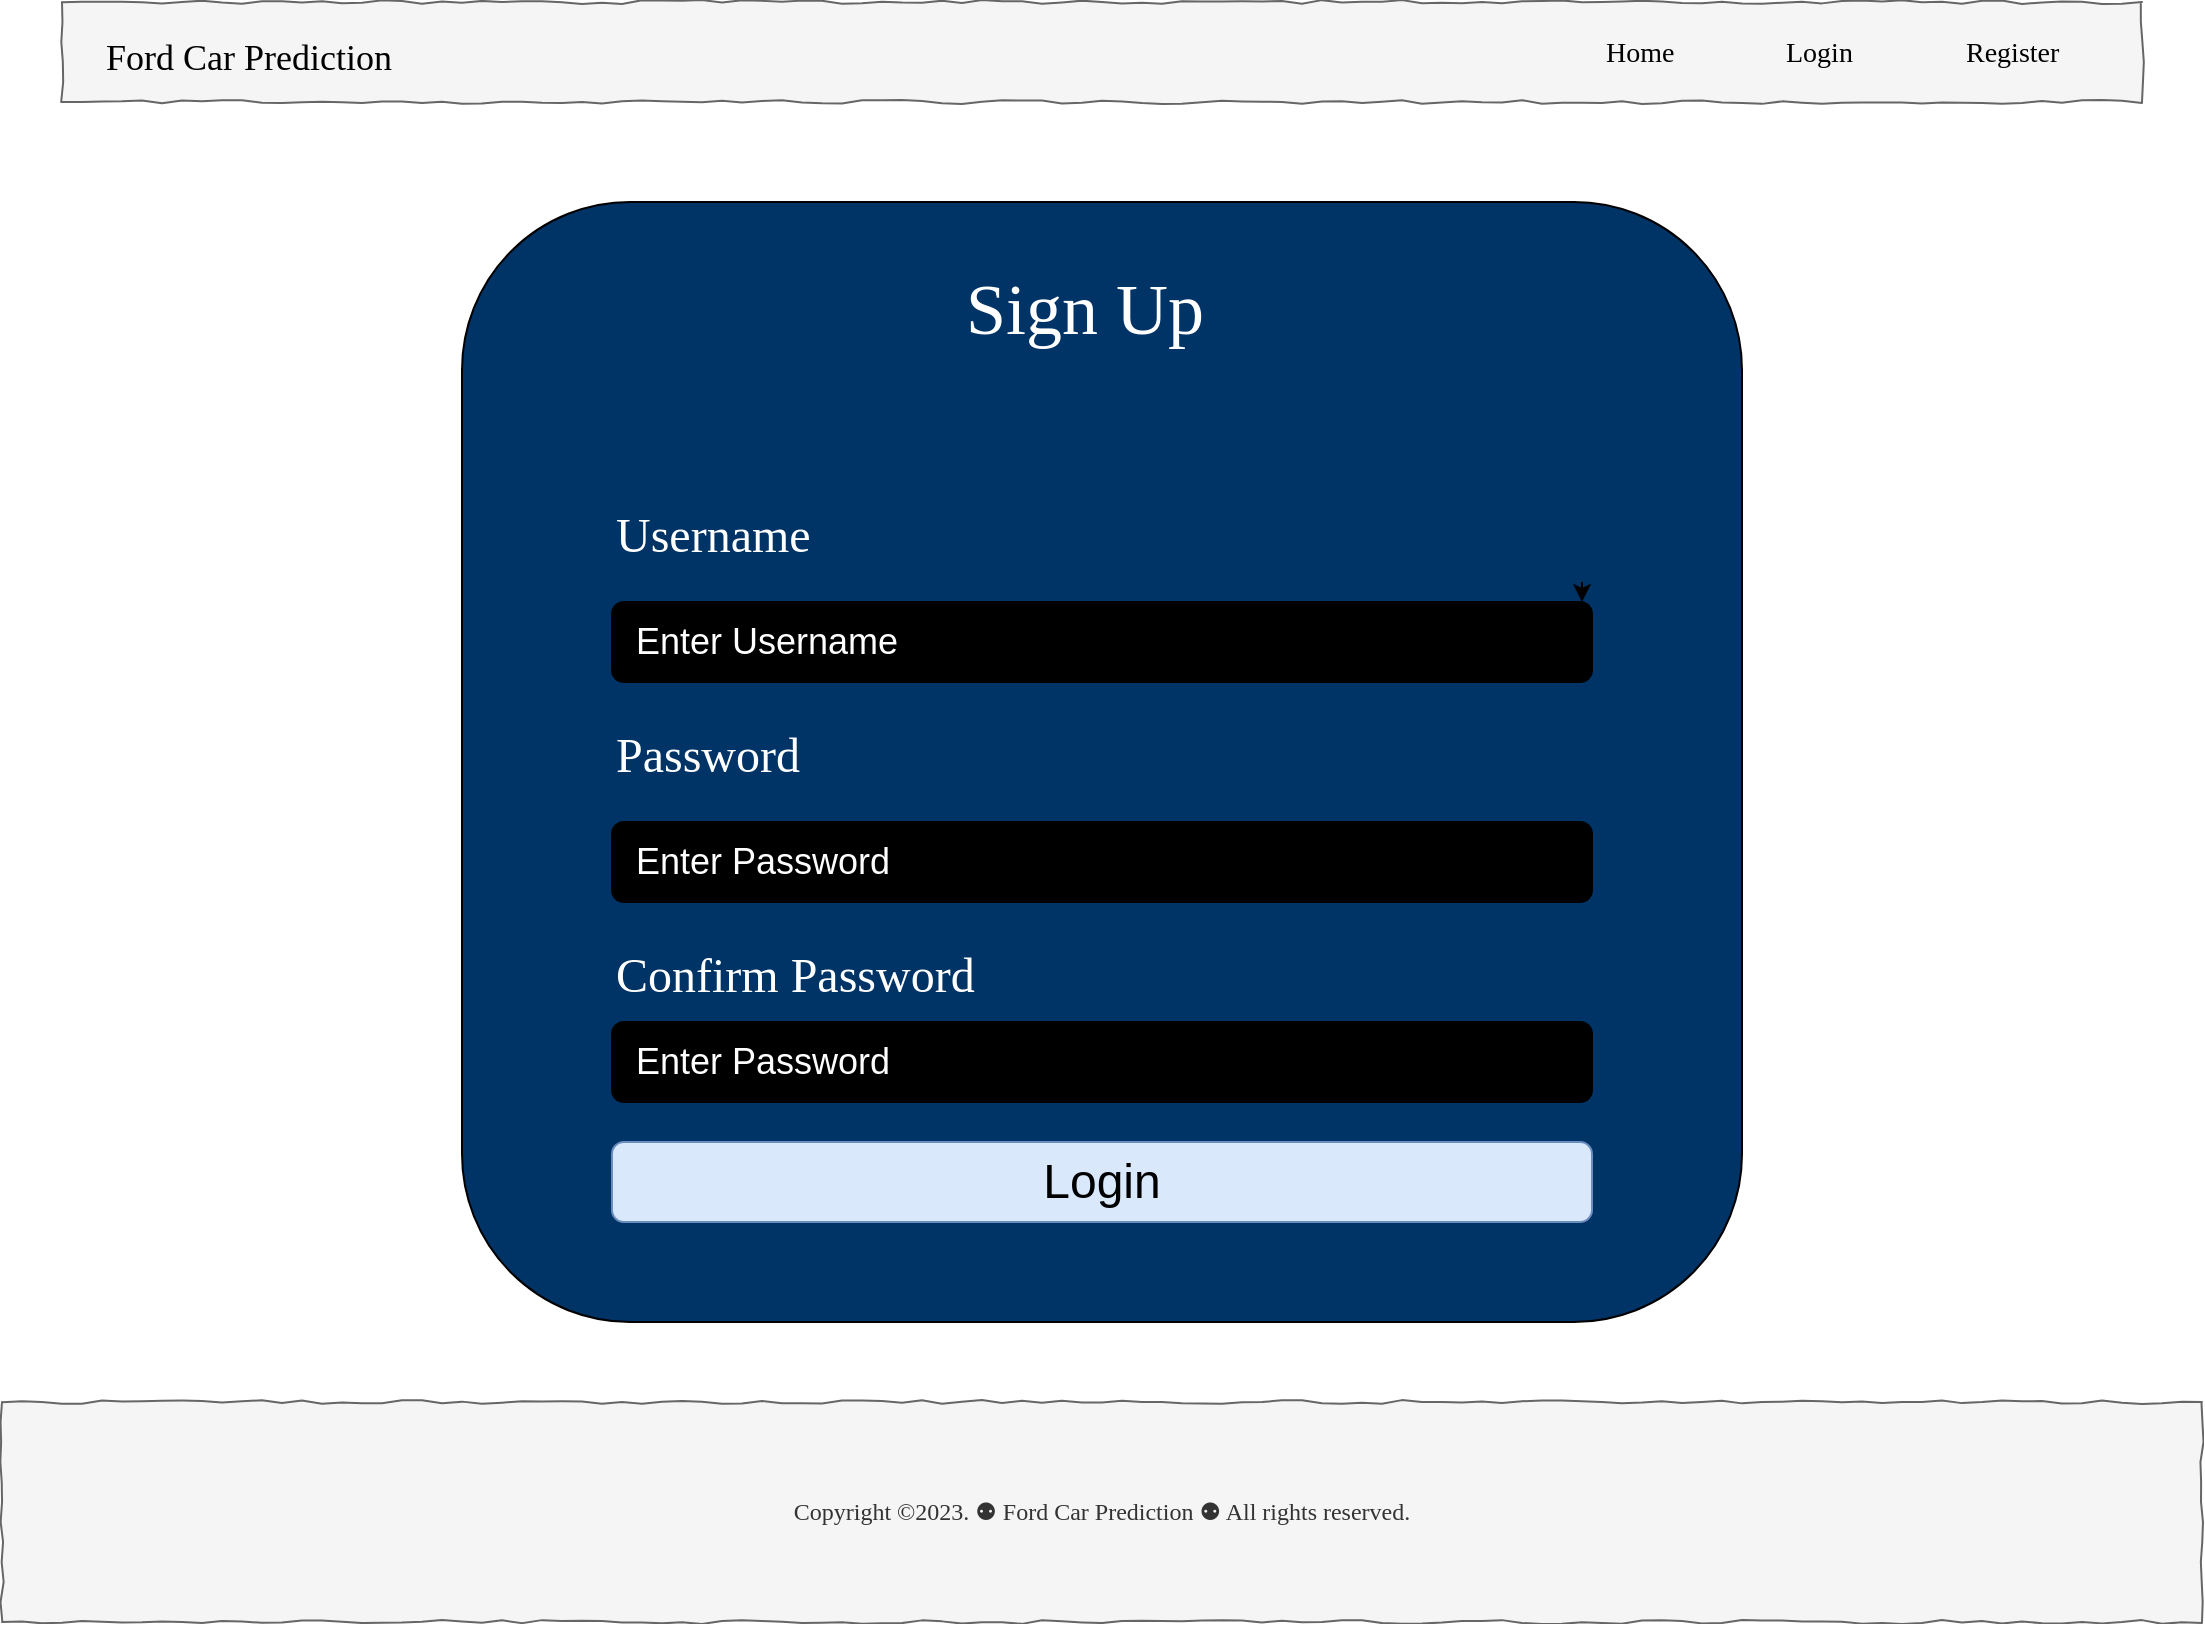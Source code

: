 <mxfile version="22.1.5" type="gitlab">
  <diagram name="Page-1" id="03018318-947c-dd8e-b7a3-06fadd420f32">
    <mxGraphModel dx="1193" dy="753" grid="1" gridSize="10" guides="1" tooltips="1" connect="1" arrows="1" fold="1" page="1" pageScale="1" pageWidth="1100" pageHeight="850" background="none" math="0" shadow="0">
      <root>
        <mxCell id="0" />
        <mxCell id="1" parent="0" />
        <mxCell id="Y9C6WoI7XYVa_xKVGL2v-1" value="" style="whiteSpace=wrap;html=1;rounded=0;shadow=0;labelBackgroundColor=none;strokeWidth=1;fillColor=#f5f5f5;fontFamily=Verdana;fontSize=12;align=center;comic=1;fontColor=#333333;strokeColor=#666666;" vertex="1" parent="1">
          <mxGeometry x="30" y="40" width="1040" height="50" as="geometry" />
        </mxCell>
        <mxCell id="Y9C6WoI7XYVa_xKVGL2v-2" value="Home" style="text;html=1;points=[];align=left;verticalAlign=top;spacingTop=-4;fontSize=14;fontFamily=Verdana" vertex="1" parent="1">
          <mxGeometry x="800" y="55" width="60" height="20" as="geometry" />
        </mxCell>
        <mxCell id="Y9C6WoI7XYVa_xKVGL2v-3" value="Login" style="text;html=1;points=[];align=left;verticalAlign=top;spacingTop=-4;fontSize=14;fontFamily=Verdana" vertex="1" parent="1">
          <mxGeometry x="890" y="55" width="60" height="20" as="geometry" />
        </mxCell>
        <mxCell id="Y9C6WoI7XYVa_xKVGL2v-4" value="Register" style="text;html=1;points=[];align=left;verticalAlign=top;spacingTop=-4;fontSize=14;fontFamily=Verdana" vertex="1" parent="1">
          <mxGeometry x="980" y="55" width="60" height="20" as="geometry" />
        </mxCell>
        <mxCell id="Y9C6WoI7XYVa_xKVGL2v-5" value="&lt;font style=&quot;font-size: 18px;&quot;&gt;Ford Car Prediction&lt;/font&gt;" style="text;html=1;points=[];align=left;verticalAlign=top;spacingTop=-4;fontSize=14;fontFamily=Verdana" vertex="1" parent="1">
          <mxGeometry x="50" y="55" width="60" height="20" as="geometry" />
        </mxCell>
        <mxCell id="Y9C6WoI7XYVa_xKVGL2v-6" value="" style="rounded=1;whiteSpace=wrap;html=1;fillColor=#003366;" vertex="1" parent="1">
          <mxGeometry x="230" y="140" width="640" height="560" as="geometry" />
        </mxCell>
        <mxCell id="Y9C6WoI7XYVa_xKVGL2v-7" value="&lt;font color=&quot;#ffffff&quot; style=&quot;font-size: 36px;&quot;&gt;Sign Up&lt;/font&gt;" style="text;html=1;points=[];align=left;verticalAlign=top;spacingTop=-4;fontSize=14;fontFamily=Verdana" vertex="1" parent="1">
          <mxGeometry x="480" y="170" width="190" height="60" as="geometry" />
        </mxCell>
        <mxCell id="Y9C6WoI7XYVa_xKVGL2v-8" style="edgeStyle=orthogonalEdgeStyle;rounded=0;orthogonalLoop=1;jettySize=auto;html=1;exitX=1;exitY=0.5;exitDx=0;exitDy=0;entryX=1;entryY=0.75;entryDx=0;entryDy=0;" edge="1" parent="1">
          <mxGeometry relative="1" as="geometry">
            <mxPoint x="790" y="330" as="sourcePoint" />
            <mxPoint x="790" y="340" as="targetPoint" />
          </mxGeometry>
        </mxCell>
        <mxCell id="Y9C6WoI7XYVa_xKVGL2v-9" value="&lt;font style=&quot;font-size: 24px;&quot;&gt;Login&lt;/font&gt;" style="rounded=1;whiteSpace=wrap;html=1;fillColor=#dae8fc;strokeColor=#6c8ebf;" vertex="1" parent="1">
          <mxGeometry x="305" y="610" width="490" height="40" as="geometry" />
        </mxCell>
        <mxCell id="Y9C6WoI7XYVa_xKVGL2v-10" value="&lt;font color=&quot;#ffffff&quot; style=&quot;font-size: 18px;&quot;&gt;&amp;nbsp; Enter Username&lt;/font&gt;" style="rounded=1;whiteSpace=wrap;html=1;align=left;fillColor=#000000;" vertex="1" parent="1">
          <mxGeometry x="305" y="340" width="490" height="40" as="geometry" />
        </mxCell>
        <mxCell id="Y9C6WoI7XYVa_xKVGL2v-11" value="&lt;font color=&quot;#ffffff&quot; style=&quot;font-size: 24px;&quot;&gt;Username&lt;/font&gt;" style="text;html=1;points=[];align=left;verticalAlign=top;spacingTop=-4;fontSize=14;fontFamily=Verdana" vertex="1" parent="1">
          <mxGeometry x="305" y="290" width="155" height="20" as="geometry" />
        </mxCell>
        <mxCell id="Y9C6WoI7XYVa_xKVGL2v-12" value="&lt;font color=&quot;#ffffff&quot; style=&quot;font-size: 24px;&quot;&gt;Password&lt;/font&gt;" style="text;html=1;points=[];align=left;verticalAlign=top;spacingTop=-4;fontSize=14;fontFamily=Verdana" vertex="1" parent="1">
          <mxGeometry x="305" y="400" width="155" height="30" as="geometry" />
        </mxCell>
        <mxCell id="Y9C6WoI7XYVa_xKVGL2v-13" value="&lt;font color=&quot;#ffffff&quot; style=&quot;font-size: 18px;&quot;&gt;&amp;nbsp; Enter Password&lt;/font&gt;" style="rounded=1;whiteSpace=wrap;html=1;align=left;fillColor=#000000;" vertex="1" parent="1">
          <mxGeometry x="305" y="450" width="490" height="40" as="geometry" />
        </mxCell>
        <mxCell id="Y9C6WoI7XYVa_xKVGL2v-14" value="Copyright ©2023. ⚉ Ford Car Prediction ⚉ All rights reserved." style="whiteSpace=wrap;html=1;rounded=0;shadow=0;labelBackgroundColor=none;strokeWidth=1;fillColor=#f5f5f5;fontFamily=Verdana;fontSize=12;align=center;comic=1;fontColor=#333333;strokeColor=#666666;" vertex="1" parent="1">
          <mxGeometry y="740" width="1100" height="110" as="geometry" />
        </mxCell>
        <mxCell id="Y9C6WoI7XYVa_xKVGL2v-15" value="&lt;font color=&quot;#ffffff&quot; style=&quot;font-size: 18px;&quot;&gt;&amp;nbsp; Enter Password&lt;/font&gt;" style="rounded=1;whiteSpace=wrap;html=1;align=left;fillColor=#000000;" vertex="1" parent="1">
          <mxGeometry x="305" y="550" width="490" height="40" as="geometry" />
        </mxCell>
        <mxCell id="Y9C6WoI7XYVa_xKVGL2v-16" value="&lt;font color=&quot;#ffffff&quot; style=&quot;font-size: 24px;&quot;&gt;Confirm Password&lt;/font&gt;" style="text;html=1;points=[];align=left;verticalAlign=top;spacingTop=-4;fontSize=14;fontFamily=Verdana" vertex="1" parent="1">
          <mxGeometry x="305" y="510" width="155" height="30" as="geometry" />
        </mxCell>
      </root>
    </mxGraphModel>
  </diagram>
</mxfile>
